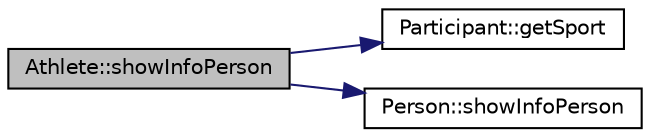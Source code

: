 digraph "Athlete::showInfoPerson"
{
 // LATEX_PDF_SIZE
  edge [fontname="Helvetica",fontsize="10",labelfontname="Helvetica",labelfontsize="10"];
  node [fontname="Helvetica",fontsize="10",shape=record];
  rankdir="LR";
  Node1 [label="Athlete::showInfoPerson",height=0.2,width=0.4,color="black", fillcolor="grey75", style="filled", fontcolor="black",tooltip=" "];
  Node1 -> Node2 [color="midnightblue",fontsize="10",style="solid",fontname="Helvetica"];
  Node2 [label="Participant::getSport",height=0.2,width=0.4,color="black", fillcolor="white", style="filled",URL="$class_participant.html#a0926425f1203368992d79ab1378e1e25",tooltip=" "];
  Node1 -> Node3 [color="midnightblue",fontsize="10",style="solid",fontname="Helvetica"];
  Node3 [label="Person::showInfoPerson",height=0.2,width=0.4,color="black", fillcolor="white", style="filled",URL="$class_person.html#a1bee792cd2b1febaf986f0d62830faf6",tooltip=" "];
}
